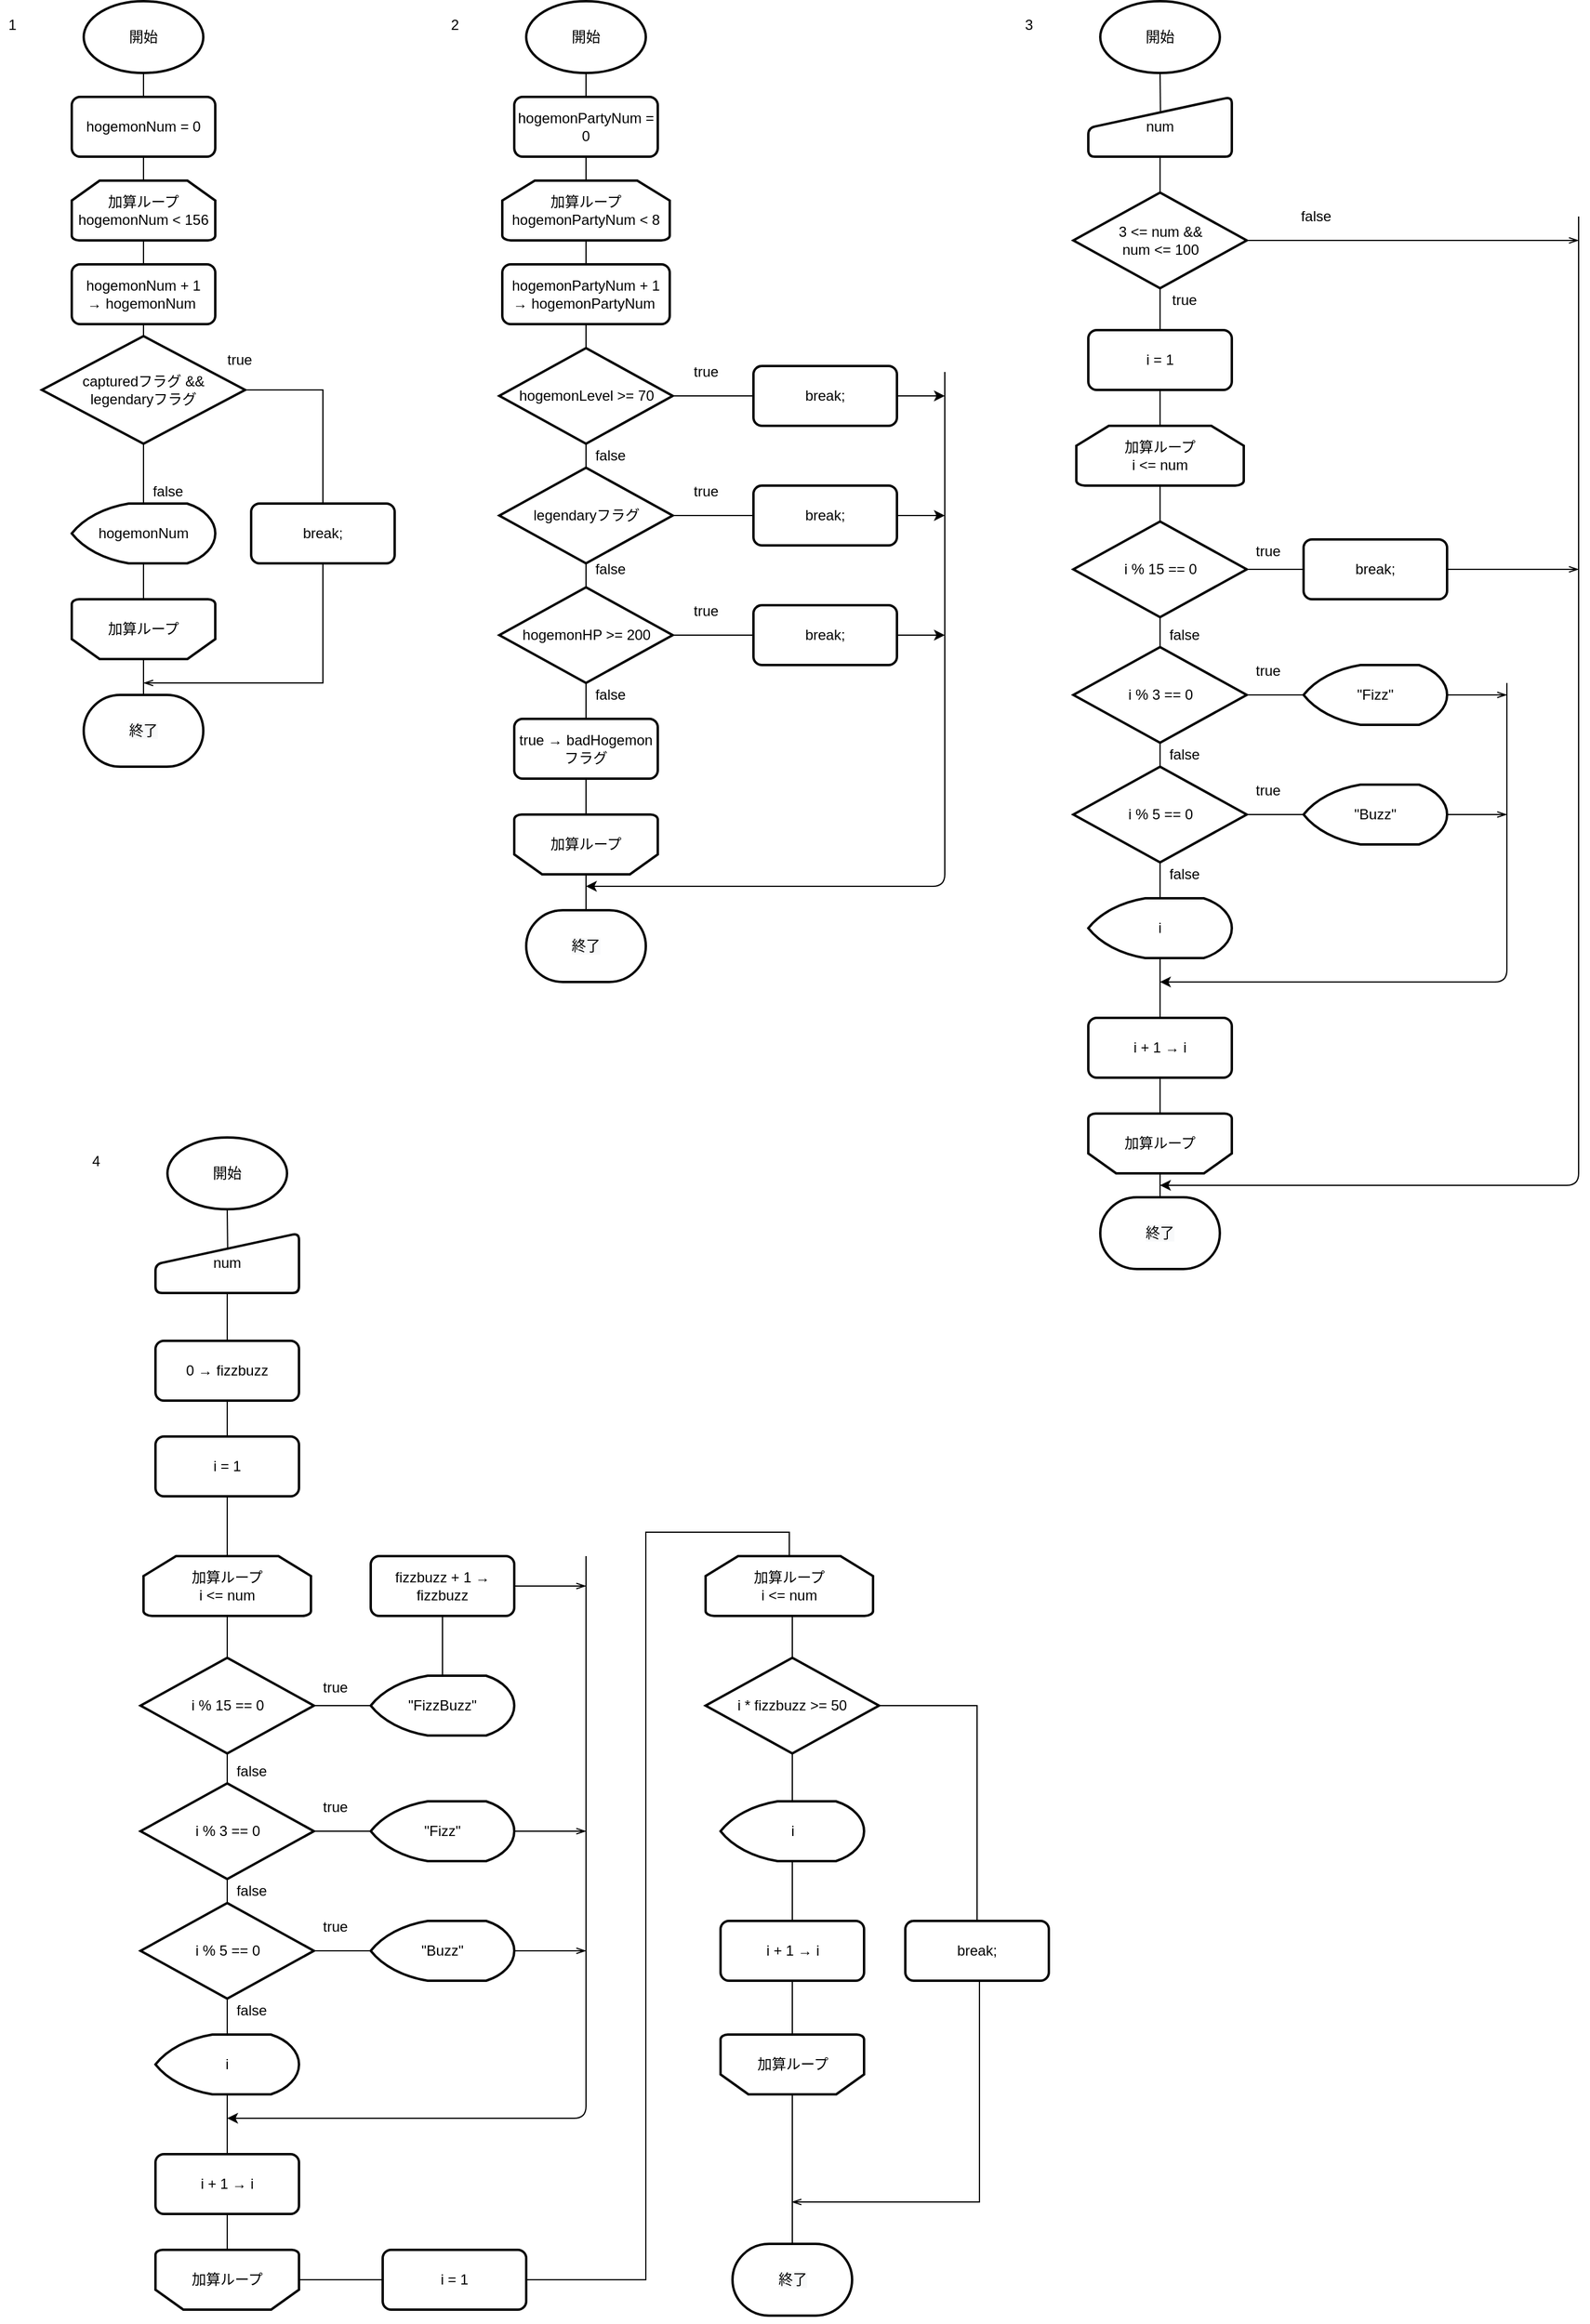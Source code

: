 <mxfile version="14.6.13" type="device"><diagram id="gIUVi2NHJ6GRMzo5mZ4n" name="第 1 页"><mxGraphModel dx="850" dy="1265" grid="1" gridSize="10" guides="1" tooltips="1" connect="1" arrows="1" fold="1" page="1" pageScale="1" pageWidth="827" pageHeight="1169" math="0" shadow="0"><root><mxCell id="0"/><mxCell id="1" parent="0"/><mxCell id="ml8a9XCdKxQrEVPVzJmB-10" style="edgeStyle=orthogonalEdgeStyle;rounded=0;orthogonalLoop=1;jettySize=auto;html=1;exitX=0.5;exitY=1;exitDx=0;exitDy=0;exitPerimeter=0;entryX=0.5;entryY=0;entryDx=0;entryDy=0;endArrow=none;endFill=0;" edge="1" parent="1" source="ml8a9XCdKxQrEVPVzJmB-1" target="ml8a9XCdKxQrEVPVzJmB-2"><mxGeometry relative="1" as="geometry"/></mxCell><mxCell id="ml8a9XCdKxQrEVPVzJmB-1" value="開始" style="strokeWidth=2;html=1;shape=mxgraph.flowchart.start_1;whiteSpace=wrap;" vertex="1" parent="1"><mxGeometry x="140" y="100" width="100" height="60" as="geometry"/></mxCell><mxCell id="ml8a9XCdKxQrEVPVzJmB-11" style="edgeStyle=orthogonalEdgeStyle;rounded=0;orthogonalLoop=1;jettySize=auto;html=1;exitX=0.5;exitY=1;exitDx=0;exitDy=0;entryX=0.5;entryY=0;entryDx=0;entryDy=0;entryPerimeter=0;endArrow=none;endFill=0;" edge="1" parent="1" source="ml8a9XCdKxQrEVPVzJmB-2" target="ml8a9XCdKxQrEVPVzJmB-3"><mxGeometry relative="1" as="geometry"/></mxCell><mxCell id="ml8a9XCdKxQrEVPVzJmB-2" value="hogemonNum = 0" style="rounded=1;whiteSpace=wrap;html=1;absoluteArcSize=1;arcSize=14;strokeWidth=2;" vertex="1" parent="1"><mxGeometry x="130" y="180" width="120" height="50" as="geometry"/></mxCell><mxCell id="ml8a9XCdKxQrEVPVzJmB-12" style="edgeStyle=orthogonalEdgeStyle;rounded=0;orthogonalLoop=1;jettySize=auto;html=1;exitX=0.5;exitY=1;exitDx=0;exitDy=0;exitPerimeter=0;entryX=0.5;entryY=0;entryDx=0;entryDy=0;endArrow=none;endFill=0;" edge="1" parent="1" source="ml8a9XCdKxQrEVPVzJmB-3" target="ml8a9XCdKxQrEVPVzJmB-7"><mxGeometry relative="1" as="geometry"/></mxCell><mxCell id="ml8a9XCdKxQrEVPVzJmB-3" value="加算ループ&lt;br&gt;hogemonNum &amp;lt; 156" style="strokeWidth=2;html=1;shape=mxgraph.flowchart.loop_limit;whiteSpace=wrap;" vertex="1" parent="1"><mxGeometry x="130" y="250" width="120" height="50" as="geometry"/></mxCell><mxCell id="ml8a9XCdKxQrEVPVzJmB-14" style="edgeStyle=orthogonalEdgeStyle;rounded=0;orthogonalLoop=1;jettySize=auto;html=1;exitX=0.5;exitY=1;exitDx=0;exitDy=0;exitPerimeter=0;entryX=0.5;entryY=0;entryDx=0;entryDy=0;entryPerimeter=0;endArrow=none;endFill=0;" edge="1" parent="1" target="ml8a9XCdKxQrEVPVzJmB-6"><mxGeometry relative="1" as="geometry"><mxPoint x="190" y="520" as="sourcePoint"/></mxGeometry></mxCell><mxCell id="ml8a9XCdKxQrEVPVzJmB-17" style="edgeStyle=orthogonalEdgeStyle;rounded=0;orthogonalLoop=1;jettySize=auto;html=1;exitX=1;exitY=0.5;exitDx=0;exitDy=0;exitPerimeter=0;entryX=0.5;entryY=0;entryDx=0;entryDy=0;endArrow=none;endFill=0;" edge="1" parent="1" source="ml8a9XCdKxQrEVPVzJmB-4" target="ml8a9XCdKxQrEVPVzJmB-8"><mxGeometry relative="1" as="geometry"/></mxCell><mxCell id="ml8a9XCdKxQrEVPVzJmB-21" style="edgeStyle=orthogonalEdgeStyle;rounded=0;orthogonalLoop=1;jettySize=auto;html=1;exitX=0.5;exitY=1;exitDx=0;exitDy=0;exitPerimeter=0;endArrow=none;endFill=0;" edge="1" parent="1" source="ml8a9XCdKxQrEVPVzJmB-4" target="ml8a9XCdKxQrEVPVzJmB-6"><mxGeometry relative="1" as="geometry"/></mxCell><mxCell id="ml8a9XCdKxQrEVPVzJmB-4" value="capturedフラグ &amp;amp;&amp;amp;&lt;br&gt;legendaryフラグ" style="strokeWidth=2;html=1;shape=mxgraph.flowchart.decision;whiteSpace=wrap;" vertex="1" parent="1"><mxGeometry x="105" y="380" width="170" height="90" as="geometry"/></mxCell><mxCell id="ml8a9XCdKxQrEVPVzJmB-16" style="edgeStyle=orthogonalEdgeStyle;rounded=0;orthogonalLoop=1;jettySize=auto;html=1;exitX=0.5;exitY=0;exitDx=0;exitDy=0;exitPerimeter=0;entryX=0.5;entryY=0;entryDx=0;entryDy=0;entryPerimeter=0;endArrow=none;endFill=0;" edge="1" parent="1" source="ml8a9XCdKxQrEVPVzJmB-5"><mxGeometry relative="1" as="geometry"><mxPoint x="190" y="680" as="targetPoint"/></mxGeometry></mxCell><mxCell id="ml8a9XCdKxQrEVPVzJmB-5" value="加算ループ" style="strokeWidth=2;html=1;shape=mxgraph.flowchart.loop_limit;whiteSpace=wrap;flipV=1;" vertex="1" parent="1"><mxGeometry x="130" y="600" width="120" height="50" as="geometry"/></mxCell><mxCell id="ml8a9XCdKxQrEVPVzJmB-15" style="edgeStyle=orthogonalEdgeStyle;rounded=0;orthogonalLoop=1;jettySize=auto;html=1;exitX=0.5;exitY=1;exitDx=0;exitDy=0;exitPerimeter=0;entryX=0.5;entryY=1;entryDx=0;entryDy=0;entryPerimeter=0;endArrow=none;endFill=0;" edge="1" parent="1" source="ml8a9XCdKxQrEVPVzJmB-6" target="ml8a9XCdKxQrEVPVzJmB-5"><mxGeometry relative="1" as="geometry"/></mxCell><mxCell id="ml8a9XCdKxQrEVPVzJmB-6" value="hogemonNum" style="strokeWidth=2;html=1;shape=mxgraph.flowchart.display;whiteSpace=wrap;" vertex="1" parent="1"><mxGeometry x="130" y="520" width="120" height="50" as="geometry"/></mxCell><mxCell id="ml8a9XCdKxQrEVPVzJmB-13" style="edgeStyle=orthogonalEdgeStyle;rounded=0;orthogonalLoop=1;jettySize=auto;html=1;exitX=0.5;exitY=1;exitDx=0;exitDy=0;entryX=0.5;entryY=0;entryDx=0;entryDy=0;entryPerimeter=0;endArrow=none;endFill=0;" edge="1" parent="1" source="ml8a9XCdKxQrEVPVzJmB-7" target="ml8a9XCdKxQrEVPVzJmB-4"><mxGeometry relative="1" as="geometry"/></mxCell><mxCell id="ml8a9XCdKxQrEVPVzJmB-7" value="&lt;span&gt;hogemonNum + 1 →&amp;nbsp;&lt;/span&gt;hogemonNum&amp;nbsp;" style="rounded=1;whiteSpace=wrap;html=1;absoluteArcSize=1;arcSize=14;strokeWidth=2;" vertex="1" parent="1"><mxGeometry x="130" y="320" width="120" height="50" as="geometry"/></mxCell><mxCell id="ml8a9XCdKxQrEVPVzJmB-18" style="edgeStyle=orthogonalEdgeStyle;rounded=0;orthogonalLoop=1;jettySize=auto;html=1;exitX=0.5;exitY=1;exitDx=0;exitDy=0;endArrow=openThin;endFill=0;" edge="1" parent="1" source="ml8a9XCdKxQrEVPVzJmB-8"><mxGeometry relative="1" as="geometry"><mxPoint x="190" y="670" as="targetPoint"/><Array as="points"><mxPoint x="340" y="670"/></Array></mxGeometry></mxCell><mxCell id="ml8a9XCdKxQrEVPVzJmB-8" value="break;" style="rounded=1;whiteSpace=wrap;html=1;absoluteArcSize=1;arcSize=14;strokeWidth=2;" vertex="1" parent="1"><mxGeometry x="280" y="520" width="120" height="50" as="geometry"/></mxCell><mxCell id="ml8a9XCdKxQrEVPVzJmB-19" value="true" style="text;html=1;align=center;verticalAlign=middle;resizable=0;points=[];autosize=1;strokeColor=none;" vertex="1" parent="1"><mxGeometry x="250" y="390" width="40" height="20" as="geometry"/></mxCell><mxCell id="ml8a9XCdKxQrEVPVzJmB-20" value="false" style="text;html=1;align=center;verticalAlign=middle;resizable=0;points=[];autosize=1;strokeColor=none;" vertex="1" parent="1"><mxGeometry x="190" y="500" width="40" height="20" as="geometry"/></mxCell><mxCell id="ml8a9XCdKxQrEVPVzJmB-22" value="1" style="text;html=1;align=center;verticalAlign=middle;resizable=0;points=[];autosize=1;strokeColor=none;" vertex="1" parent="1"><mxGeometry x="70" y="110" width="20" height="20" as="geometry"/></mxCell><mxCell id="ml8a9XCdKxQrEVPVzJmB-23" style="edgeStyle=orthogonalEdgeStyle;rounded=0;orthogonalLoop=1;jettySize=auto;html=1;exitX=0.5;exitY=1;exitDx=0;exitDy=0;exitPerimeter=0;entryX=0.5;entryY=0;entryDx=0;entryDy=0;endArrow=none;endFill=0;" edge="1" parent="1" source="ml8a9XCdKxQrEVPVzJmB-24" target="ml8a9XCdKxQrEVPVzJmB-26"><mxGeometry relative="1" as="geometry"/></mxCell><mxCell id="ml8a9XCdKxQrEVPVzJmB-24" value="開始" style="strokeWidth=2;html=1;shape=mxgraph.flowchart.start_1;whiteSpace=wrap;" vertex="1" parent="1"><mxGeometry x="510" y="100" width="100" height="60" as="geometry"/></mxCell><mxCell id="ml8a9XCdKxQrEVPVzJmB-25" style="edgeStyle=orthogonalEdgeStyle;rounded=0;orthogonalLoop=1;jettySize=auto;html=1;exitX=0.5;exitY=1;exitDx=0;exitDy=0;entryX=0.5;entryY=0;entryDx=0;entryDy=0;entryPerimeter=0;endArrow=none;endFill=0;" edge="1" parent="1" source="ml8a9XCdKxQrEVPVzJmB-26" target="ml8a9XCdKxQrEVPVzJmB-28"><mxGeometry relative="1" as="geometry"/></mxCell><mxCell id="ml8a9XCdKxQrEVPVzJmB-26" value="hogemonPartyNum = 0" style="rounded=1;whiteSpace=wrap;html=1;absoluteArcSize=1;arcSize=14;strokeWidth=2;" vertex="1" parent="1"><mxGeometry x="500" y="180" width="120" height="50" as="geometry"/></mxCell><mxCell id="ml8a9XCdKxQrEVPVzJmB-27" style="edgeStyle=orthogonalEdgeStyle;rounded=0;orthogonalLoop=1;jettySize=auto;html=1;exitX=0.5;exitY=1;exitDx=0;exitDy=0;exitPerimeter=0;entryX=0.5;entryY=0;entryDx=0;entryDy=0;endArrow=none;endFill=0;" edge="1" parent="1" source="ml8a9XCdKxQrEVPVzJmB-28" target="ml8a9XCdKxQrEVPVzJmB-38"><mxGeometry relative="1" as="geometry"/></mxCell><mxCell id="ml8a9XCdKxQrEVPVzJmB-28" value="加算ループ&lt;br&gt;hogemonPartyNum &amp;lt; 8" style="strokeWidth=2;html=1;shape=mxgraph.flowchart.loop_limit;whiteSpace=wrap;" vertex="1" parent="1"><mxGeometry x="490" y="250" width="140" height="50" as="geometry"/></mxCell><mxCell id="ml8a9XCdKxQrEVPVzJmB-29" style="edgeStyle=orthogonalEdgeStyle;rounded=0;orthogonalLoop=1;jettySize=auto;html=1;exitX=0.5;exitY=1;exitDx=0;exitDy=0;exitPerimeter=0;entryX=0.5;entryY=0;entryDx=0;entryDy=0;entryPerimeter=0;endArrow=none;endFill=0;" edge="1" parent="1"><mxGeometry relative="1" as="geometry"><mxPoint x="560" y="700" as="sourcePoint"/><mxPoint x="560" y="700" as="targetPoint"/></mxGeometry></mxCell><mxCell id="ml8a9XCdKxQrEVPVzJmB-30" style="edgeStyle=orthogonalEdgeStyle;rounded=0;orthogonalLoop=1;jettySize=auto;html=1;exitX=1;exitY=0.5;exitDx=0;exitDy=0;exitPerimeter=0;entryX=0;entryY=0.5;entryDx=0;entryDy=0;endArrow=none;endFill=0;" edge="1" parent="1" source="ml8a9XCdKxQrEVPVzJmB-32" target="ml8a9XCdKxQrEVPVzJmB-40"><mxGeometry relative="1" as="geometry"/></mxCell><mxCell id="ml8a9XCdKxQrEVPVzJmB-58" style="edgeStyle=orthogonalEdgeStyle;rounded=0;orthogonalLoop=1;jettySize=auto;html=1;exitX=0.5;exitY=1;exitDx=0;exitDy=0;exitPerimeter=0;entryX=0.5;entryY=0;entryDx=0;entryDy=0;entryPerimeter=0;endArrow=none;endFill=0;" edge="1" parent="1" source="ml8a9XCdKxQrEVPVzJmB-32" target="ml8a9XCdKxQrEVPVzJmB-48"><mxGeometry relative="1" as="geometry"/></mxCell><mxCell id="ml8a9XCdKxQrEVPVzJmB-32" value="hogemonLevel &amp;gt;= 70" style="strokeWidth=2;html=1;shape=mxgraph.flowchart.decision;whiteSpace=wrap;" vertex="1" parent="1"><mxGeometry x="487.5" y="390" width="145" height="80" as="geometry"/></mxCell><mxCell id="ml8a9XCdKxQrEVPVzJmB-33" style="edgeStyle=orthogonalEdgeStyle;rounded=0;orthogonalLoop=1;jettySize=auto;html=1;exitX=0.5;exitY=0;exitDx=0;exitDy=0;exitPerimeter=0;entryX=0.5;entryY=0;entryDx=0;entryDy=0;entryPerimeter=0;endArrow=none;endFill=0;" edge="1" parent="1" source="ml8a9XCdKxQrEVPVzJmB-34"><mxGeometry relative="1" as="geometry"><mxPoint x="560" y="860" as="targetPoint"/></mxGeometry></mxCell><mxCell id="ml8a9XCdKxQrEVPVzJmB-34" value="加算ループ" style="strokeWidth=2;html=1;shape=mxgraph.flowchart.loop_limit;whiteSpace=wrap;flipV=1;" vertex="1" parent="1"><mxGeometry x="500" y="780" width="120" height="50" as="geometry"/></mxCell><mxCell id="ml8a9XCdKxQrEVPVzJmB-35" style="edgeStyle=orthogonalEdgeStyle;rounded=0;orthogonalLoop=1;jettySize=auto;html=1;exitX=0.5;exitY=1;exitDx=0;exitDy=0;entryX=0.5;entryY=1;entryDx=0;entryDy=0;entryPerimeter=0;endArrow=none;endFill=0;" edge="1" parent="1" source="ml8a9XCdKxQrEVPVzJmB-45" target="ml8a9XCdKxQrEVPVzJmB-34"><mxGeometry relative="1" as="geometry"><mxPoint x="560" y="750" as="sourcePoint"/></mxGeometry></mxCell><mxCell id="ml8a9XCdKxQrEVPVzJmB-37" style="edgeStyle=orthogonalEdgeStyle;rounded=0;orthogonalLoop=1;jettySize=auto;html=1;exitX=0.5;exitY=1;exitDx=0;exitDy=0;entryX=0.5;entryY=0;entryDx=0;entryDy=0;entryPerimeter=0;endArrow=none;endFill=0;" edge="1" parent="1" source="ml8a9XCdKxQrEVPVzJmB-38" target="ml8a9XCdKxQrEVPVzJmB-32"><mxGeometry relative="1" as="geometry"/></mxCell><mxCell id="ml8a9XCdKxQrEVPVzJmB-38" value="hogemonPartyNum&amp;nbsp;&lt;span&gt;+ 1 →&amp;nbsp;&lt;/span&gt;hogemonPartyNum&amp;nbsp;" style="rounded=1;whiteSpace=wrap;html=1;absoluteArcSize=1;arcSize=14;strokeWidth=2;" vertex="1" parent="1"><mxGeometry x="490" y="320" width="140" height="50" as="geometry"/></mxCell><mxCell id="ml8a9XCdKxQrEVPVzJmB-46" style="edgeStyle=orthogonalEdgeStyle;rounded=0;orthogonalLoop=1;jettySize=auto;html=1;exitX=1;exitY=0.5;exitDx=0;exitDy=0;endArrow=classic;endFill=1;" edge="1" parent="1" source="ml8a9XCdKxQrEVPVzJmB-40"><mxGeometry relative="1" as="geometry"><mxPoint x="860" y="430" as="targetPoint"/></mxGeometry></mxCell><mxCell id="ml8a9XCdKxQrEVPVzJmB-40" value="break;" style="rounded=1;whiteSpace=wrap;html=1;absoluteArcSize=1;arcSize=14;strokeWidth=2;" vertex="1" parent="1"><mxGeometry x="700" y="405" width="120" height="50" as="geometry"/></mxCell><mxCell id="ml8a9XCdKxQrEVPVzJmB-42" value="true" style="text;html=1;align=center;verticalAlign=middle;resizable=0;points=[];autosize=1;strokeColor=none;" vertex="1" parent="1"><mxGeometry x="640" y="400" width="40" height="20" as="geometry"/></mxCell><mxCell id="ml8a9XCdKxQrEVPVzJmB-43" value="false" style="text;html=1;align=center;verticalAlign=middle;resizable=0;points=[];autosize=1;strokeColor=none;" vertex="1" parent="1"><mxGeometry x="560" y="670" width="40" height="20" as="geometry"/></mxCell><mxCell id="ml8a9XCdKxQrEVPVzJmB-44" value="2" style="text;html=1;align=center;verticalAlign=middle;resizable=0;points=[];autosize=1;strokeColor=none;" vertex="1" parent="1"><mxGeometry x="440" y="110" width="20" height="20" as="geometry"/></mxCell><mxCell id="ml8a9XCdKxQrEVPVzJmB-45" value="true → badHogemonフラグ" style="rounded=1;whiteSpace=wrap;html=1;absoluteArcSize=1;arcSize=14;strokeWidth=2;" vertex="1" parent="1"><mxGeometry x="500" y="700" width="120" height="50" as="geometry"/></mxCell><mxCell id="ml8a9XCdKxQrEVPVzJmB-47" style="edgeStyle=orthogonalEdgeStyle;rounded=0;orthogonalLoop=1;jettySize=auto;html=1;exitX=1;exitY=0.5;exitDx=0;exitDy=0;exitPerimeter=0;entryX=0;entryY=0.5;entryDx=0;entryDy=0;endArrow=none;endFill=0;" edge="1" parent="1" source="ml8a9XCdKxQrEVPVzJmB-48" target="ml8a9XCdKxQrEVPVzJmB-50"><mxGeometry relative="1" as="geometry"/></mxCell><mxCell id="ml8a9XCdKxQrEVPVzJmB-59" style="edgeStyle=orthogonalEdgeStyle;rounded=0;orthogonalLoop=1;jettySize=auto;html=1;exitX=0.5;exitY=1;exitDx=0;exitDy=0;exitPerimeter=0;entryX=0.5;entryY=0;entryDx=0;entryDy=0;entryPerimeter=0;endArrow=none;endFill=0;" edge="1" parent="1" source="ml8a9XCdKxQrEVPVzJmB-48" target="ml8a9XCdKxQrEVPVzJmB-53"><mxGeometry relative="1" as="geometry"/></mxCell><mxCell id="ml8a9XCdKxQrEVPVzJmB-48" value="legendaryフラグ" style="strokeWidth=2;html=1;shape=mxgraph.flowchart.decision;whiteSpace=wrap;" vertex="1" parent="1"><mxGeometry x="487.5" y="490" width="145" height="80" as="geometry"/></mxCell><mxCell id="ml8a9XCdKxQrEVPVzJmB-49" style="edgeStyle=orthogonalEdgeStyle;rounded=0;orthogonalLoop=1;jettySize=auto;html=1;exitX=1;exitY=0.5;exitDx=0;exitDy=0;endArrow=classic;endFill=1;" edge="1" parent="1" source="ml8a9XCdKxQrEVPVzJmB-50"><mxGeometry relative="1" as="geometry"><mxPoint x="860" y="530" as="targetPoint"/></mxGeometry></mxCell><mxCell id="ml8a9XCdKxQrEVPVzJmB-50" value="break;" style="rounded=1;whiteSpace=wrap;html=1;absoluteArcSize=1;arcSize=14;strokeWidth=2;" vertex="1" parent="1"><mxGeometry x="700" y="505" width="120" height="50" as="geometry"/></mxCell><mxCell id="ml8a9XCdKxQrEVPVzJmB-51" value="true" style="text;html=1;align=center;verticalAlign=middle;resizable=0;points=[];autosize=1;strokeColor=none;" vertex="1" parent="1"><mxGeometry x="640" y="500" width="40" height="20" as="geometry"/></mxCell><mxCell id="ml8a9XCdKxQrEVPVzJmB-52" style="edgeStyle=orthogonalEdgeStyle;rounded=0;orthogonalLoop=1;jettySize=auto;html=1;exitX=1;exitY=0.5;exitDx=0;exitDy=0;exitPerimeter=0;entryX=0;entryY=0.5;entryDx=0;entryDy=0;endArrow=none;endFill=0;" edge="1" parent="1" source="ml8a9XCdKxQrEVPVzJmB-53" target="ml8a9XCdKxQrEVPVzJmB-55"><mxGeometry relative="1" as="geometry"/></mxCell><mxCell id="ml8a9XCdKxQrEVPVzJmB-60" style="edgeStyle=orthogonalEdgeStyle;rounded=0;orthogonalLoop=1;jettySize=auto;html=1;exitX=0.5;exitY=1;exitDx=0;exitDy=0;exitPerimeter=0;endArrow=none;endFill=0;" edge="1" parent="1" source="ml8a9XCdKxQrEVPVzJmB-53" target="ml8a9XCdKxQrEVPVzJmB-45"><mxGeometry relative="1" as="geometry"/></mxCell><mxCell id="ml8a9XCdKxQrEVPVzJmB-53" value="hogemonHP &amp;gt;= 200" style="strokeWidth=2;html=1;shape=mxgraph.flowchart.decision;whiteSpace=wrap;" vertex="1" parent="1"><mxGeometry x="487.5" y="590" width="145" height="80" as="geometry"/></mxCell><mxCell id="ml8a9XCdKxQrEVPVzJmB-54" style="edgeStyle=orthogonalEdgeStyle;rounded=0;orthogonalLoop=1;jettySize=auto;html=1;exitX=1;exitY=0.5;exitDx=0;exitDy=0;endArrow=classic;endFill=1;" edge="1" parent="1" source="ml8a9XCdKxQrEVPVzJmB-55"><mxGeometry relative="1" as="geometry"><mxPoint x="860" y="630" as="targetPoint"/></mxGeometry></mxCell><mxCell id="ml8a9XCdKxQrEVPVzJmB-55" value="break;" style="rounded=1;whiteSpace=wrap;html=1;absoluteArcSize=1;arcSize=14;strokeWidth=2;" vertex="1" parent="1"><mxGeometry x="700" y="605" width="120" height="50" as="geometry"/></mxCell><mxCell id="ml8a9XCdKxQrEVPVzJmB-56" value="true" style="text;html=1;align=center;verticalAlign=middle;resizable=0;points=[];autosize=1;strokeColor=none;" vertex="1" parent="1"><mxGeometry x="640" y="600" width="40" height="20" as="geometry"/></mxCell><mxCell id="ml8a9XCdKxQrEVPVzJmB-61" value="false" style="text;html=1;align=center;verticalAlign=middle;resizable=0;points=[];autosize=1;strokeColor=none;" vertex="1" parent="1"><mxGeometry x="560" y="565" width="40" height="20" as="geometry"/></mxCell><mxCell id="ml8a9XCdKxQrEVPVzJmB-62" value="false" style="text;html=1;align=center;verticalAlign=middle;resizable=0;points=[];autosize=1;strokeColor=none;" vertex="1" parent="1"><mxGeometry x="560" y="470" width="40" height="20" as="geometry"/></mxCell><mxCell id="ml8a9XCdKxQrEVPVzJmB-63" value="" style="endArrow=none;html=1;endFill=0;startArrow=classic;startFill=1;" edge="1" parent="1"><mxGeometry width="50" height="50" relative="1" as="geometry"><mxPoint x="560" y="840" as="sourcePoint"/><mxPoint x="860" y="410" as="targetPoint"/><Array as="points"><mxPoint x="860" y="840"/></Array></mxGeometry></mxCell><mxCell id="ml8a9XCdKxQrEVPVzJmB-64" style="edgeStyle=orthogonalEdgeStyle;rounded=0;orthogonalLoop=1;jettySize=auto;html=1;exitX=0.5;exitY=1;exitDx=0;exitDy=0;exitPerimeter=0;entryX=0.503;entryY=0.291;entryDx=0;entryDy=0;endArrow=none;endFill=0;entryPerimeter=0;" edge="1" parent="1" source="ml8a9XCdKxQrEVPVzJmB-65" target="ml8a9XCdKxQrEVPVzJmB-101"><mxGeometry relative="1" as="geometry"><mxPoint x="1040" y="180" as="targetPoint"/></mxGeometry></mxCell><mxCell id="ml8a9XCdKxQrEVPVzJmB-65" value="開始" style="strokeWidth=2;html=1;shape=mxgraph.flowchart.start_1;whiteSpace=wrap;" vertex="1" parent="1"><mxGeometry x="990" y="100" width="100" height="60" as="geometry"/></mxCell><mxCell id="ml8a9XCdKxQrEVPVzJmB-66" style="edgeStyle=orthogonalEdgeStyle;rounded=0;orthogonalLoop=1;jettySize=auto;html=1;exitX=0.5;exitY=1;exitDx=0;exitDy=0;entryX=0.5;entryY=0;entryDx=0;entryDy=0;entryPerimeter=0;endArrow=none;endFill=0;" edge="1" parent="1" source="ml8a9XCdKxQrEVPVzJmB-101" target="ml8a9XCdKxQrEVPVzJmB-104"><mxGeometry relative="1" as="geometry"><mxPoint x="1040" y="230" as="sourcePoint"/><mxPoint x="1040" y="250" as="targetPoint"/></mxGeometry></mxCell><mxCell id="ml8a9XCdKxQrEVPVzJmB-84" value="3" style="text;html=1;align=center;verticalAlign=middle;resizable=0;points=[];autosize=1;strokeColor=none;" vertex="1" parent="1"><mxGeometry x="920" y="110" width="20" height="20" as="geometry"/></mxCell><mxCell id="ml8a9XCdKxQrEVPVzJmB-101" value="num" style="html=1;strokeWidth=2;shape=manualInput;whiteSpace=wrap;rounded=1;size=26;arcSize=11;" vertex="1" parent="1"><mxGeometry x="980" y="180" width="120" height="50" as="geometry"/></mxCell><mxCell id="ml8a9XCdKxQrEVPVzJmB-127" style="edgeStyle=orthogonalEdgeStyle;rounded=0;orthogonalLoop=1;jettySize=auto;html=1;exitX=0.5;exitY=1;exitDx=0;exitDy=0;exitPerimeter=0;entryX=0.5;entryY=0;entryDx=0;entryDy=0;startArrow=none;startFill=0;endArrow=none;endFill=0;" edge="1" parent="1" source="ml8a9XCdKxQrEVPVzJmB-104" target="ml8a9XCdKxQrEVPVzJmB-105"><mxGeometry relative="1" as="geometry"/></mxCell><mxCell id="ml8a9XCdKxQrEVPVzJmB-137" style="edgeStyle=orthogonalEdgeStyle;rounded=0;orthogonalLoop=1;jettySize=auto;html=1;exitX=1;exitY=0.5;exitDx=0;exitDy=0;exitPerimeter=0;startArrow=none;startFill=0;endArrow=openThin;endFill=0;" edge="1" parent="1" source="ml8a9XCdKxQrEVPVzJmB-104"><mxGeometry relative="1" as="geometry"><mxPoint x="1390" y="300" as="targetPoint"/></mxGeometry></mxCell><mxCell id="ml8a9XCdKxQrEVPVzJmB-104" value="3 &amp;lt;= num &amp;amp;&amp;amp; &lt;br&gt;num &amp;lt;= 100" style="strokeWidth=2;html=1;shape=mxgraph.flowchart.decision;whiteSpace=wrap;" vertex="1" parent="1"><mxGeometry x="967.5" y="260" width="145" height="80" as="geometry"/></mxCell><mxCell id="ml8a9XCdKxQrEVPVzJmB-128" style="edgeStyle=orthogonalEdgeStyle;rounded=0;orthogonalLoop=1;jettySize=auto;html=1;exitX=0.5;exitY=1;exitDx=0;exitDy=0;entryX=0.5;entryY=0;entryDx=0;entryDy=0;entryPerimeter=0;startArrow=none;startFill=0;endArrow=none;endFill=0;" edge="1" parent="1" source="ml8a9XCdKxQrEVPVzJmB-105" target="ml8a9XCdKxQrEVPVzJmB-106"><mxGeometry relative="1" as="geometry"/></mxCell><mxCell id="ml8a9XCdKxQrEVPVzJmB-105" value="i = 1" style="rounded=1;whiteSpace=wrap;html=1;absoluteArcSize=1;arcSize=14;strokeWidth=2;" vertex="1" parent="1"><mxGeometry x="980" y="375" width="120" height="50" as="geometry"/></mxCell><mxCell id="ml8a9XCdKxQrEVPVzJmB-129" style="edgeStyle=orthogonalEdgeStyle;rounded=0;orthogonalLoop=1;jettySize=auto;html=1;exitX=0.5;exitY=1;exitDx=0;exitDy=0;exitPerimeter=0;entryX=0.5;entryY=0;entryDx=0;entryDy=0;entryPerimeter=0;startArrow=none;startFill=0;endArrow=none;endFill=0;" edge="1" parent="1" source="ml8a9XCdKxQrEVPVzJmB-106" target="ml8a9XCdKxQrEVPVzJmB-107"><mxGeometry relative="1" as="geometry"/></mxCell><mxCell id="ml8a9XCdKxQrEVPVzJmB-106" value="加算ループ&lt;br&gt;i &amp;lt;= num" style="strokeWidth=2;html=1;shape=mxgraph.flowchart.loop_limit;whiteSpace=wrap;" vertex="1" parent="1"><mxGeometry x="970" y="455" width="140" height="50" as="geometry"/></mxCell><mxCell id="ml8a9XCdKxQrEVPVzJmB-121" style="edgeStyle=orthogonalEdgeStyle;rounded=0;orthogonalLoop=1;jettySize=auto;html=1;exitX=1;exitY=0.5;exitDx=0;exitDy=0;exitPerimeter=0;entryX=0;entryY=0.5;entryDx=0;entryDy=0;startArrow=none;startFill=0;endArrow=none;endFill=0;" edge="1" parent="1" source="ml8a9XCdKxQrEVPVzJmB-107" target="ml8a9XCdKxQrEVPVzJmB-108"><mxGeometry relative="1" as="geometry"/></mxCell><mxCell id="ml8a9XCdKxQrEVPVzJmB-130" style="edgeStyle=orthogonalEdgeStyle;rounded=0;orthogonalLoop=1;jettySize=auto;html=1;exitX=0.5;exitY=1;exitDx=0;exitDy=0;exitPerimeter=0;entryX=0.5;entryY=0;entryDx=0;entryDy=0;entryPerimeter=0;startArrow=none;startFill=0;endArrow=none;endFill=0;" edge="1" parent="1" source="ml8a9XCdKxQrEVPVzJmB-107" target="ml8a9XCdKxQrEVPVzJmB-109"><mxGeometry relative="1" as="geometry"/></mxCell><mxCell id="ml8a9XCdKxQrEVPVzJmB-107" value="i % 15 == 0" style="strokeWidth=2;html=1;shape=mxgraph.flowchart.decision;whiteSpace=wrap;" vertex="1" parent="1"><mxGeometry x="967.5" y="535" width="145" height="80" as="geometry"/></mxCell><mxCell id="ml8a9XCdKxQrEVPVzJmB-136" style="edgeStyle=orthogonalEdgeStyle;rounded=0;orthogonalLoop=1;jettySize=auto;html=1;exitX=1;exitY=0.5;exitDx=0;exitDy=0;startArrow=none;startFill=0;endArrow=openThin;endFill=0;" edge="1" parent="1" source="ml8a9XCdKxQrEVPVzJmB-108"><mxGeometry relative="1" as="geometry"><mxPoint x="1390" y="575" as="targetPoint"/></mxGeometry></mxCell><mxCell id="ml8a9XCdKxQrEVPVzJmB-108" value="break;" style="rounded=1;whiteSpace=wrap;html=1;absoluteArcSize=1;arcSize=14;strokeWidth=2;" vertex="1" parent="1"><mxGeometry x="1160" y="550" width="120" height="50" as="geometry"/></mxCell><mxCell id="ml8a9XCdKxQrEVPVzJmB-111" style="edgeStyle=orthogonalEdgeStyle;rounded=0;orthogonalLoop=1;jettySize=auto;html=1;exitX=1;exitY=0.5;exitDx=0;exitDy=0;exitPerimeter=0;entryX=0;entryY=0.5;entryDx=0;entryDy=0;entryPerimeter=0;startArrow=none;startFill=0;endArrow=none;endFill=0;" edge="1" parent="1" source="ml8a9XCdKxQrEVPVzJmB-109" target="ml8a9XCdKxQrEVPVzJmB-110"><mxGeometry relative="1" as="geometry"/></mxCell><mxCell id="ml8a9XCdKxQrEVPVzJmB-131" style="edgeStyle=orthogonalEdgeStyle;rounded=0;orthogonalLoop=1;jettySize=auto;html=1;exitX=0.5;exitY=1;exitDx=0;exitDy=0;exitPerimeter=0;entryX=0.5;entryY=0;entryDx=0;entryDy=0;entryPerimeter=0;startArrow=none;startFill=0;endArrow=none;endFill=0;" edge="1" parent="1" source="ml8a9XCdKxQrEVPVzJmB-109" target="ml8a9XCdKxQrEVPVzJmB-117"><mxGeometry relative="1" as="geometry"/></mxCell><mxCell id="ml8a9XCdKxQrEVPVzJmB-109" value="i % 3 == 0" style="strokeWidth=2;html=1;shape=mxgraph.flowchart.decision;whiteSpace=wrap;" vertex="1" parent="1"><mxGeometry x="967.5" y="640" width="145" height="80" as="geometry"/></mxCell><mxCell id="ml8a9XCdKxQrEVPVzJmB-112" style="edgeStyle=orthogonalEdgeStyle;rounded=0;orthogonalLoop=1;jettySize=auto;html=1;exitX=1;exitY=0.5;exitDx=0;exitDy=0;exitPerimeter=0;startArrow=none;startFill=0;endArrow=openThin;endFill=0;" edge="1" parent="1" source="ml8a9XCdKxQrEVPVzJmB-110"><mxGeometry relative="1" as="geometry"><mxPoint x="1330" y="680" as="targetPoint"/></mxGeometry></mxCell><mxCell id="ml8a9XCdKxQrEVPVzJmB-110" value="&quot;Fizz&quot;" style="strokeWidth=2;html=1;shape=mxgraph.flowchart.display;whiteSpace=wrap;" vertex="1" parent="1"><mxGeometry x="1160" y="655" width="120" height="50" as="geometry"/></mxCell><mxCell id="ml8a9XCdKxQrEVPVzJmB-113" value="true" style="text;html=1;align=center;verticalAlign=middle;resizable=0;points=[];autosize=1;strokeColor=none;" vertex="1" parent="1"><mxGeometry x="1110" y="650" width="40" height="20" as="geometry"/></mxCell><mxCell id="ml8a9XCdKxQrEVPVzJmB-115" value="" style="endArrow=classic;html=1;" edge="1" parent="1"><mxGeometry width="50" height="50" relative="1" as="geometry"><mxPoint x="1330" y="670" as="sourcePoint"/><mxPoint x="1040" y="920" as="targetPoint"/><Array as="points"><mxPoint x="1330" y="920"/></Array></mxGeometry></mxCell><mxCell id="ml8a9XCdKxQrEVPVzJmB-116" style="edgeStyle=orthogonalEdgeStyle;rounded=0;orthogonalLoop=1;jettySize=auto;html=1;exitX=1;exitY=0.5;exitDx=0;exitDy=0;exitPerimeter=0;entryX=0;entryY=0.5;entryDx=0;entryDy=0;entryPerimeter=0;startArrow=none;startFill=0;endArrow=none;endFill=0;" edge="1" parent="1" source="ml8a9XCdKxQrEVPVzJmB-117" target="ml8a9XCdKxQrEVPVzJmB-119"><mxGeometry relative="1" as="geometry"/></mxCell><mxCell id="ml8a9XCdKxQrEVPVzJmB-132" style="edgeStyle=orthogonalEdgeStyle;rounded=0;orthogonalLoop=1;jettySize=auto;html=1;exitX=0.5;exitY=1;exitDx=0;exitDy=0;exitPerimeter=0;entryX=0.5;entryY=0;entryDx=0;entryDy=0;entryPerimeter=0;startArrow=none;startFill=0;endArrow=none;endFill=0;" edge="1" parent="1" source="ml8a9XCdKxQrEVPVzJmB-117" target="ml8a9XCdKxQrEVPVzJmB-123"><mxGeometry relative="1" as="geometry"/></mxCell><mxCell id="ml8a9XCdKxQrEVPVzJmB-117" value="i % 5 == 0" style="strokeWidth=2;html=1;shape=mxgraph.flowchart.decision;whiteSpace=wrap;" vertex="1" parent="1"><mxGeometry x="967.5" y="740" width="145" height="80" as="geometry"/></mxCell><mxCell id="ml8a9XCdKxQrEVPVzJmB-118" style="edgeStyle=orthogonalEdgeStyle;rounded=0;orthogonalLoop=1;jettySize=auto;html=1;exitX=1;exitY=0.5;exitDx=0;exitDy=0;exitPerimeter=0;startArrow=none;startFill=0;endArrow=openThin;endFill=0;" edge="1" parent="1" source="ml8a9XCdKxQrEVPVzJmB-119"><mxGeometry relative="1" as="geometry"><mxPoint x="1330" y="780" as="targetPoint"/></mxGeometry></mxCell><mxCell id="ml8a9XCdKxQrEVPVzJmB-119" value="&quot;Buzz&quot;" style="strokeWidth=2;html=1;shape=mxgraph.flowchart.display;whiteSpace=wrap;" vertex="1" parent="1"><mxGeometry x="1160" y="755" width="120" height="50" as="geometry"/></mxCell><mxCell id="ml8a9XCdKxQrEVPVzJmB-120" value="true" style="text;html=1;align=center;verticalAlign=middle;resizable=0;points=[];autosize=1;strokeColor=none;" vertex="1" parent="1"><mxGeometry x="1110" y="750" width="40" height="20" as="geometry"/></mxCell><mxCell id="ml8a9XCdKxQrEVPVzJmB-122" value="true" style="text;html=1;align=center;verticalAlign=middle;resizable=0;points=[];autosize=1;strokeColor=none;" vertex="1" parent="1"><mxGeometry x="1110" y="550" width="40" height="20" as="geometry"/></mxCell><mxCell id="ml8a9XCdKxQrEVPVzJmB-133" style="edgeStyle=orthogonalEdgeStyle;rounded=0;orthogonalLoop=1;jettySize=auto;html=1;exitX=0.5;exitY=1;exitDx=0;exitDy=0;exitPerimeter=0;entryX=0.5;entryY=0;entryDx=0;entryDy=0;startArrow=none;startFill=0;endArrow=none;endFill=0;" edge="1" parent="1" source="ml8a9XCdKxQrEVPVzJmB-123" target="ml8a9XCdKxQrEVPVzJmB-124"><mxGeometry relative="1" as="geometry"/></mxCell><mxCell id="ml8a9XCdKxQrEVPVzJmB-123" value="i" style="strokeWidth=2;html=1;shape=mxgraph.flowchart.display;whiteSpace=wrap;" vertex="1" parent="1"><mxGeometry x="980" y="850" width="120" height="50" as="geometry"/></mxCell><mxCell id="ml8a9XCdKxQrEVPVzJmB-134" style="edgeStyle=orthogonalEdgeStyle;rounded=0;orthogonalLoop=1;jettySize=auto;html=1;exitX=0.5;exitY=1;exitDx=0;exitDy=0;entryX=0.5;entryY=1;entryDx=0;entryDy=0;entryPerimeter=0;startArrow=none;startFill=0;endArrow=none;endFill=0;" edge="1" parent="1" source="ml8a9XCdKxQrEVPVzJmB-124" target="ml8a9XCdKxQrEVPVzJmB-125"><mxGeometry relative="1" as="geometry"/></mxCell><mxCell id="ml8a9XCdKxQrEVPVzJmB-124" value="i + 1 → i" style="rounded=1;whiteSpace=wrap;html=1;absoluteArcSize=1;arcSize=14;strokeWidth=2;" vertex="1" parent="1"><mxGeometry x="980" y="950" width="120" height="50" as="geometry"/></mxCell><mxCell id="ml8a9XCdKxQrEVPVzJmB-135" style="edgeStyle=orthogonalEdgeStyle;rounded=0;orthogonalLoop=1;jettySize=auto;html=1;exitX=0.5;exitY=0;exitDx=0;exitDy=0;exitPerimeter=0;entryX=0.5;entryY=0;entryDx=0;entryDy=0;entryPerimeter=0;startArrow=none;startFill=0;endArrow=none;endFill=0;" edge="1" parent="1" source="ml8a9XCdKxQrEVPVzJmB-125"><mxGeometry relative="1" as="geometry"><mxPoint x="1040" y="1100" as="targetPoint"/></mxGeometry></mxCell><mxCell id="ml8a9XCdKxQrEVPVzJmB-125" value="加算ループ" style="strokeWidth=2;html=1;shape=mxgraph.flowchart.loop_limit;whiteSpace=wrap;flipV=1;" vertex="1" parent="1"><mxGeometry x="980" y="1030" width="120" height="50" as="geometry"/></mxCell><mxCell id="ml8a9XCdKxQrEVPVzJmB-138" value="" style="endArrow=classic;html=1;" edge="1" parent="1"><mxGeometry width="50" height="50" relative="1" as="geometry"><mxPoint x="1390" y="280" as="sourcePoint"/><mxPoint x="1040" y="1090" as="targetPoint"/><Array as="points"><mxPoint x="1390" y="1090"/></Array></mxGeometry></mxCell><mxCell id="ml8a9XCdKxQrEVPVzJmB-139" value="false" style="text;html=1;align=center;verticalAlign=middle;resizable=0;points=[];autosize=1;strokeColor=none;" vertex="1" parent="1"><mxGeometry x="1150" y="270" width="40" height="20" as="geometry"/></mxCell><mxCell id="ml8a9XCdKxQrEVPVzJmB-140" value="true" style="text;html=1;align=center;verticalAlign=middle;resizable=0;points=[];autosize=1;strokeColor=none;" vertex="1" parent="1"><mxGeometry x="1040" y="340" width="40" height="20" as="geometry"/></mxCell><mxCell id="ml8a9XCdKxQrEVPVzJmB-141" value="false" style="text;html=1;align=center;verticalAlign=middle;resizable=0;points=[];autosize=1;strokeColor=none;" vertex="1" parent="1"><mxGeometry x="1040" y="620" width="40" height="20" as="geometry"/></mxCell><mxCell id="ml8a9XCdKxQrEVPVzJmB-142" value="false" style="text;html=1;align=center;verticalAlign=middle;resizable=0;points=[];autosize=1;strokeColor=none;" vertex="1" parent="1"><mxGeometry x="1040" y="720" width="40" height="20" as="geometry"/></mxCell><mxCell id="ml8a9XCdKxQrEVPVzJmB-143" value="false" style="text;html=1;align=center;verticalAlign=middle;resizable=0;points=[];autosize=1;strokeColor=none;" vertex="1" parent="1"><mxGeometry x="1040" y="820" width="40" height="20" as="geometry"/></mxCell><mxCell id="ml8a9XCdKxQrEVPVzJmB-144" style="edgeStyle=orthogonalEdgeStyle;rounded=0;orthogonalLoop=1;jettySize=auto;html=1;exitX=0.5;exitY=1;exitDx=0;exitDy=0;exitPerimeter=0;entryX=0.503;entryY=0.291;entryDx=0;entryDy=0;endArrow=none;endFill=0;entryPerimeter=0;" edge="1" parent="1" source="ml8a9XCdKxQrEVPVzJmB-145" target="ml8a9XCdKxQrEVPVzJmB-148"><mxGeometry relative="1" as="geometry"><mxPoint x="260" y="1130" as="targetPoint"/></mxGeometry></mxCell><mxCell id="ml8a9XCdKxQrEVPVzJmB-145" value="開始" style="strokeWidth=2;html=1;shape=mxgraph.flowchart.start_1;whiteSpace=wrap;" vertex="1" parent="1"><mxGeometry x="210" y="1050" width="100" height="60" as="geometry"/></mxCell><mxCell id="ml8a9XCdKxQrEVPVzJmB-146" style="edgeStyle=orthogonalEdgeStyle;rounded=0;orthogonalLoop=1;jettySize=auto;html=1;exitX=0.5;exitY=1;exitDx=0;exitDy=0;entryX=0.5;entryY=0;entryDx=0;entryDy=0;endArrow=none;endFill=0;" edge="1" parent="1" source="ml8a9XCdKxQrEVPVzJmB-148" target="ml8a9XCdKxQrEVPVzJmB-188"><mxGeometry relative="1" as="geometry"><mxPoint x="260" y="1180" as="sourcePoint"/><mxPoint x="260" y="1210" as="targetPoint"/></mxGeometry></mxCell><mxCell id="ml8a9XCdKxQrEVPVzJmB-147" value="4" style="text;html=1;align=center;verticalAlign=middle;resizable=0;points=[];autosize=1;strokeColor=none;" vertex="1" parent="1"><mxGeometry x="140" y="1060" width="20" height="20" as="geometry"/></mxCell><mxCell id="ml8a9XCdKxQrEVPVzJmB-148" value="num" style="html=1;strokeWidth=2;shape=manualInput;whiteSpace=wrap;rounded=1;size=26;arcSize=11;" vertex="1" parent="1"><mxGeometry x="200" y="1130" width="120" height="50" as="geometry"/></mxCell><mxCell id="ml8a9XCdKxQrEVPVzJmB-149" style="edgeStyle=orthogonalEdgeStyle;rounded=0;orthogonalLoop=1;jettySize=auto;html=1;exitX=0.5;exitY=1;exitDx=0;exitDy=0;entryX=0.5;entryY=0;entryDx=0;entryDy=0;startArrow=none;startFill=0;endArrow=none;endFill=0;" edge="1" parent="1" source="ml8a9XCdKxQrEVPVzJmB-188" target="ml8a9XCdKxQrEVPVzJmB-153"><mxGeometry relative="1" as="geometry"><mxPoint x="260" y="1290" as="sourcePoint"/></mxGeometry></mxCell><mxCell id="ml8a9XCdKxQrEVPVzJmB-152" style="edgeStyle=orthogonalEdgeStyle;rounded=0;orthogonalLoop=1;jettySize=auto;html=1;exitX=0.5;exitY=1;exitDx=0;exitDy=0;entryX=0.5;entryY=0;entryDx=0;entryDy=0;entryPerimeter=0;startArrow=none;startFill=0;endArrow=none;endFill=0;" edge="1" parent="1" source="ml8a9XCdKxQrEVPVzJmB-153" target="ml8a9XCdKxQrEVPVzJmB-155"><mxGeometry relative="1" as="geometry"/></mxCell><mxCell id="ml8a9XCdKxQrEVPVzJmB-153" value="i = 1" style="rounded=1;whiteSpace=wrap;html=1;absoluteArcSize=1;arcSize=14;strokeWidth=2;" vertex="1" parent="1"><mxGeometry x="200" y="1300" width="120" height="50" as="geometry"/></mxCell><mxCell id="ml8a9XCdKxQrEVPVzJmB-154" style="edgeStyle=orthogonalEdgeStyle;rounded=0;orthogonalLoop=1;jettySize=auto;html=1;exitX=0.5;exitY=1;exitDx=0;exitDy=0;exitPerimeter=0;entryX=0.5;entryY=0;entryDx=0;entryDy=0;entryPerimeter=0;startArrow=none;startFill=0;endArrow=none;endFill=0;" edge="1" parent="1" source="ml8a9XCdKxQrEVPVzJmB-155" target="ml8a9XCdKxQrEVPVzJmB-158"><mxGeometry relative="1" as="geometry"/></mxCell><mxCell id="ml8a9XCdKxQrEVPVzJmB-155" value="加算ループ&lt;br&gt;i &amp;lt;= num" style="strokeWidth=2;html=1;shape=mxgraph.flowchart.loop_limit;whiteSpace=wrap;" vertex="1" parent="1"><mxGeometry x="190" y="1400" width="140" height="50" as="geometry"/></mxCell><mxCell id="ml8a9XCdKxQrEVPVzJmB-156" style="edgeStyle=orthogonalEdgeStyle;rounded=0;orthogonalLoop=1;jettySize=auto;html=1;exitX=1;exitY=0.5;exitDx=0;exitDy=0;exitPerimeter=0;entryX=0;entryY=0.5;entryDx=0;entryDy=0;startArrow=none;startFill=0;endArrow=none;endFill=0;entryPerimeter=0;" edge="1" parent="1" source="ml8a9XCdKxQrEVPVzJmB-158" target="ml8a9XCdKxQrEVPVzJmB-190"><mxGeometry relative="1" as="geometry"><mxPoint x="380" y="1525" as="targetPoint"/></mxGeometry></mxCell><mxCell id="ml8a9XCdKxQrEVPVzJmB-157" style="edgeStyle=orthogonalEdgeStyle;rounded=0;orthogonalLoop=1;jettySize=auto;html=1;exitX=0.5;exitY=1;exitDx=0;exitDy=0;exitPerimeter=0;entryX=0.5;entryY=0;entryDx=0;entryDy=0;entryPerimeter=0;startArrow=none;startFill=0;endArrow=none;endFill=0;" edge="1" parent="1" source="ml8a9XCdKxQrEVPVzJmB-158" target="ml8a9XCdKxQrEVPVzJmB-163"><mxGeometry relative="1" as="geometry"/></mxCell><mxCell id="ml8a9XCdKxQrEVPVzJmB-158" value="i % 15 == 0" style="strokeWidth=2;html=1;shape=mxgraph.flowchart.decision;whiteSpace=wrap;" vertex="1" parent="1"><mxGeometry x="187.5" y="1485" width="145" height="80" as="geometry"/></mxCell><mxCell id="ml8a9XCdKxQrEVPVzJmB-159" style="edgeStyle=orthogonalEdgeStyle;rounded=0;orthogonalLoop=1;jettySize=auto;html=1;exitX=1;exitY=0.5;exitDx=0;exitDy=0;startArrow=none;startFill=0;endArrow=openThin;endFill=0;" edge="1" parent="1" source="ml8a9XCdKxQrEVPVzJmB-191"><mxGeometry relative="1" as="geometry"><mxPoint x="560" y="1425" as="targetPoint"/><mxPoint x="500" y="1525" as="sourcePoint"/></mxGeometry></mxCell><mxCell id="ml8a9XCdKxQrEVPVzJmB-161" style="edgeStyle=orthogonalEdgeStyle;rounded=0;orthogonalLoop=1;jettySize=auto;html=1;exitX=1;exitY=0.5;exitDx=0;exitDy=0;exitPerimeter=0;entryX=0;entryY=0.5;entryDx=0;entryDy=0;entryPerimeter=0;startArrow=none;startFill=0;endArrow=none;endFill=0;" edge="1" parent="1" source="ml8a9XCdKxQrEVPVzJmB-163" target="ml8a9XCdKxQrEVPVzJmB-165"><mxGeometry relative="1" as="geometry"/></mxCell><mxCell id="ml8a9XCdKxQrEVPVzJmB-162" style="edgeStyle=orthogonalEdgeStyle;rounded=0;orthogonalLoop=1;jettySize=auto;html=1;exitX=0.5;exitY=1;exitDx=0;exitDy=0;exitPerimeter=0;entryX=0.5;entryY=0;entryDx=0;entryDy=0;entryPerimeter=0;startArrow=none;startFill=0;endArrow=none;endFill=0;" edge="1" parent="1" source="ml8a9XCdKxQrEVPVzJmB-163" target="ml8a9XCdKxQrEVPVzJmB-170"><mxGeometry relative="1" as="geometry"/></mxCell><mxCell id="ml8a9XCdKxQrEVPVzJmB-163" value="i % 3 == 0" style="strokeWidth=2;html=1;shape=mxgraph.flowchart.decision;whiteSpace=wrap;" vertex="1" parent="1"><mxGeometry x="187.5" y="1590" width="145" height="80" as="geometry"/></mxCell><mxCell id="ml8a9XCdKxQrEVPVzJmB-164" style="edgeStyle=orthogonalEdgeStyle;rounded=0;orthogonalLoop=1;jettySize=auto;html=1;exitX=1;exitY=0.5;exitDx=0;exitDy=0;exitPerimeter=0;startArrow=none;startFill=0;endArrow=openThin;endFill=0;" edge="1" parent="1" source="ml8a9XCdKxQrEVPVzJmB-165"><mxGeometry relative="1" as="geometry"><mxPoint x="560" y="1630" as="targetPoint"/></mxGeometry></mxCell><mxCell id="ml8a9XCdKxQrEVPVzJmB-165" value="&quot;Fizz&quot;" style="strokeWidth=2;html=1;shape=mxgraph.flowchart.display;whiteSpace=wrap;" vertex="1" parent="1"><mxGeometry x="380" y="1605" width="120" height="50" as="geometry"/></mxCell><mxCell id="ml8a9XCdKxQrEVPVzJmB-166" value="true" style="text;html=1;align=center;verticalAlign=middle;resizable=0;points=[];autosize=1;strokeColor=none;" vertex="1" parent="1"><mxGeometry x="330" y="1600" width="40" height="20" as="geometry"/></mxCell><mxCell id="ml8a9XCdKxQrEVPVzJmB-168" style="edgeStyle=orthogonalEdgeStyle;rounded=0;orthogonalLoop=1;jettySize=auto;html=1;exitX=1;exitY=0.5;exitDx=0;exitDy=0;exitPerimeter=0;entryX=0;entryY=0.5;entryDx=0;entryDy=0;entryPerimeter=0;startArrow=none;startFill=0;endArrow=none;endFill=0;" edge="1" parent="1" source="ml8a9XCdKxQrEVPVzJmB-170" target="ml8a9XCdKxQrEVPVzJmB-172"><mxGeometry relative="1" as="geometry"/></mxCell><mxCell id="ml8a9XCdKxQrEVPVzJmB-169" style="edgeStyle=orthogonalEdgeStyle;rounded=0;orthogonalLoop=1;jettySize=auto;html=1;exitX=0.5;exitY=1;exitDx=0;exitDy=0;exitPerimeter=0;entryX=0.5;entryY=0;entryDx=0;entryDy=0;entryPerimeter=0;startArrow=none;startFill=0;endArrow=none;endFill=0;" edge="1" parent="1" source="ml8a9XCdKxQrEVPVzJmB-170" target="ml8a9XCdKxQrEVPVzJmB-176"><mxGeometry relative="1" as="geometry"/></mxCell><mxCell id="ml8a9XCdKxQrEVPVzJmB-170" value="i % 5 == 0" style="strokeWidth=2;html=1;shape=mxgraph.flowchart.decision;whiteSpace=wrap;" vertex="1" parent="1"><mxGeometry x="187.5" y="1690" width="145" height="80" as="geometry"/></mxCell><mxCell id="ml8a9XCdKxQrEVPVzJmB-171" style="edgeStyle=orthogonalEdgeStyle;rounded=0;orthogonalLoop=1;jettySize=auto;html=1;exitX=1;exitY=0.5;exitDx=0;exitDy=0;exitPerimeter=0;startArrow=none;startFill=0;endArrow=openThin;endFill=0;" edge="1" parent="1" source="ml8a9XCdKxQrEVPVzJmB-172"><mxGeometry relative="1" as="geometry"><mxPoint x="560" y="1730" as="targetPoint"/></mxGeometry></mxCell><mxCell id="ml8a9XCdKxQrEVPVzJmB-172" value="&quot;Buzz&quot;" style="strokeWidth=2;html=1;shape=mxgraph.flowchart.display;whiteSpace=wrap;" vertex="1" parent="1"><mxGeometry x="380" y="1705" width="120" height="50" as="geometry"/></mxCell><mxCell id="ml8a9XCdKxQrEVPVzJmB-173" value="true" style="text;html=1;align=center;verticalAlign=middle;resizable=0;points=[];autosize=1;strokeColor=none;" vertex="1" parent="1"><mxGeometry x="330" y="1700" width="40" height="20" as="geometry"/></mxCell><mxCell id="ml8a9XCdKxQrEVPVzJmB-174" value="true" style="text;html=1;align=center;verticalAlign=middle;resizable=0;points=[];autosize=1;strokeColor=none;" vertex="1" parent="1"><mxGeometry x="330" y="1500" width="40" height="20" as="geometry"/></mxCell><mxCell id="ml8a9XCdKxQrEVPVzJmB-175" style="edgeStyle=orthogonalEdgeStyle;rounded=0;orthogonalLoop=1;jettySize=auto;html=1;exitX=0.5;exitY=1;exitDx=0;exitDy=0;exitPerimeter=0;entryX=0.5;entryY=0;entryDx=0;entryDy=0;startArrow=none;startFill=0;endArrow=none;endFill=0;" edge="1" parent="1" source="ml8a9XCdKxQrEVPVzJmB-176" target="ml8a9XCdKxQrEVPVzJmB-178"><mxGeometry relative="1" as="geometry"/></mxCell><mxCell id="ml8a9XCdKxQrEVPVzJmB-176" value="i" style="strokeWidth=2;html=1;shape=mxgraph.flowchart.display;whiteSpace=wrap;" vertex="1" parent="1"><mxGeometry x="200" y="1800" width="120" height="50" as="geometry"/></mxCell><mxCell id="ml8a9XCdKxQrEVPVzJmB-177" style="edgeStyle=orthogonalEdgeStyle;rounded=0;orthogonalLoop=1;jettySize=auto;html=1;exitX=0.5;exitY=1;exitDx=0;exitDy=0;entryX=0.5;entryY=1;entryDx=0;entryDy=0;entryPerimeter=0;startArrow=none;startFill=0;endArrow=none;endFill=0;" edge="1" parent="1" source="ml8a9XCdKxQrEVPVzJmB-178" target="ml8a9XCdKxQrEVPVzJmB-180"><mxGeometry relative="1" as="geometry"/></mxCell><mxCell id="ml8a9XCdKxQrEVPVzJmB-178" value="i + 1 → i" style="rounded=1;whiteSpace=wrap;html=1;absoluteArcSize=1;arcSize=14;strokeWidth=2;" vertex="1" parent="1"><mxGeometry x="200" y="1900" width="120" height="50" as="geometry"/></mxCell><mxCell id="ml8a9XCdKxQrEVPVzJmB-201" style="edgeStyle=orthogonalEdgeStyle;rounded=0;orthogonalLoop=1;jettySize=auto;html=1;exitX=1;exitY=0.5;exitDx=0;exitDy=0;exitPerimeter=0;entryX=0;entryY=0.5;entryDx=0;entryDy=0;startArrow=none;startFill=0;endArrow=none;endFill=0;" edge="1" parent="1" source="ml8a9XCdKxQrEVPVzJmB-180" target="ml8a9XCdKxQrEVPVzJmB-193"><mxGeometry relative="1" as="geometry"/></mxCell><mxCell id="ml8a9XCdKxQrEVPVzJmB-180" value="加算ループ" style="strokeWidth=2;html=1;shape=mxgraph.flowchart.loop_limit;whiteSpace=wrap;flipV=1;" vertex="1" parent="1"><mxGeometry x="200" y="1980" width="120" height="50" as="geometry"/></mxCell><mxCell id="ml8a9XCdKxQrEVPVzJmB-182" value="" style="endArrow=classic;html=1;" edge="1" parent="1"><mxGeometry width="50" height="50" relative="1" as="geometry"><mxPoint x="560" y="1400" as="sourcePoint"/><mxPoint x="260" y="1870" as="targetPoint"/><Array as="points"><mxPoint x="560" y="1870"/></Array></mxGeometry></mxCell><mxCell id="ml8a9XCdKxQrEVPVzJmB-185" value="false" style="text;html=1;align=center;verticalAlign=middle;resizable=0;points=[];autosize=1;strokeColor=none;" vertex="1" parent="1"><mxGeometry x="260" y="1570" width="40" height="20" as="geometry"/></mxCell><mxCell id="ml8a9XCdKxQrEVPVzJmB-186" value="false" style="text;html=1;align=center;verticalAlign=middle;resizable=0;points=[];autosize=1;strokeColor=none;" vertex="1" parent="1"><mxGeometry x="260" y="1670" width="40" height="20" as="geometry"/></mxCell><mxCell id="ml8a9XCdKxQrEVPVzJmB-187" value="false" style="text;html=1;align=center;verticalAlign=middle;resizable=0;points=[];autosize=1;strokeColor=none;" vertex="1" parent="1"><mxGeometry x="260" y="1770" width="40" height="20" as="geometry"/></mxCell><mxCell id="ml8a9XCdKxQrEVPVzJmB-188" value="0 → fizzbuzz" style="rounded=1;whiteSpace=wrap;html=1;absoluteArcSize=1;arcSize=14;strokeWidth=2;" vertex="1" parent="1"><mxGeometry x="200" y="1220" width="120" height="50" as="geometry"/></mxCell><mxCell id="ml8a9XCdKxQrEVPVzJmB-192" style="edgeStyle=orthogonalEdgeStyle;rounded=0;orthogonalLoop=1;jettySize=auto;html=1;exitX=0.5;exitY=0;exitDx=0;exitDy=0;exitPerimeter=0;entryX=0.5;entryY=1;entryDx=0;entryDy=0;startArrow=none;startFill=0;endArrow=none;endFill=0;" edge="1" parent="1" source="ml8a9XCdKxQrEVPVzJmB-190" target="ml8a9XCdKxQrEVPVzJmB-191"><mxGeometry relative="1" as="geometry"/></mxCell><mxCell id="ml8a9XCdKxQrEVPVzJmB-190" value="&quot;FizzBuzz&quot;" style="strokeWidth=2;html=1;shape=mxgraph.flowchart.display;whiteSpace=wrap;" vertex="1" parent="1"><mxGeometry x="380" y="1500" width="120" height="50" as="geometry"/></mxCell><mxCell id="ml8a9XCdKxQrEVPVzJmB-191" value="fizzbuzz + 1 →&lt;br&gt;fizzbuzz" style="rounded=1;whiteSpace=wrap;html=1;absoluteArcSize=1;arcSize=14;strokeWidth=2;" vertex="1" parent="1"><mxGeometry x="380" y="1400" width="120" height="50" as="geometry"/></mxCell><mxCell id="ml8a9XCdKxQrEVPVzJmB-202" style="edgeStyle=orthogonalEdgeStyle;rounded=0;orthogonalLoop=1;jettySize=auto;html=1;exitX=1;exitY=0.5;exitDx=0;exitDy=0;entryX=0.5;entryY=0;entryDx=0;entryDy=0;entryPerimeter=0;startArrow=none;startFill=0;endArrow=none;endFill=0;" edge="1" parent="1" source="ml8a9XCdKxQrEVPVzJmB-193" target="ml8a9XCdKxQrEVPVzJmB-194"><mxGeometry relative="1" as="geometry"><Array as="points"><mxPoint x="610" y="2005"/><mxPoint x="610" y="1380"/><mxPoint x="730" y="1380"/></Array></mxGeometry></mxCell><mxCell id="ml8a9XCdKxQrEVPVzJmB-193" value="i = 1" style="rounded=1;whiteSpace=wrap;html=1;absoluteArcSize=1;arcSize=14;strokeWidth=2;" vertex="1" parent="1"><mxGeometry x="390" y="1980" width="120" height="50" as="geometry"/></mxCell><mxCell id="ml8a9XCdKxQrEVPVzJmB-203" style="edgeStyle=orthogonalEdgeStyle;rounded=0;orthogonalLoop=1;jettySize=auto;html=1;exitX=0.5;exitY=1;exitDx=0;exitDy=0;exitPerimeter=0;entryX=0.5;entryY=0;entryDx=0;entryDy=0;entryPerimeter=0;startArrow=none;startFill=0;endArrow=none;endFill=0;" edge="1" parent="1" source="ml8a9XCdKxQrEVPVzJmB-194" target="ml8a9XCdKxQrEVPVzJmB-195"><mxGeometry relative="1" as="geometry"/></mxCell><mxCell id="ml8a9XCdKxQrEVPVzJmB-194" value="加算ループ&lt;br&gt;i &amp;lt;= num" style="strokeWidth=2;html=1;shape=mxgraph.flowchart.loop_limit;whiteSpace=wrap;" vertex="1" parent="1"><mxGeometry x="660" y="1400" width="140" height="50" as="geometry"/></mxCell><mxCell id="ml8a9XCdKxQrEVPVzJmB-204" style="edgeStyle=orthogonalEdgeStyle;rounded=0;orthogonalLoop=1;jettySize=auto;html=1;exitX=0.5;exitY=1;exitDx=0;exitDy=0;exitPerimeter=0;entryX=0.5;entryY=0;entryDx=0;entryDy=0;entryPerimeter=0;startArrow=none;startFill=0;endArrow=none;endFill=0;" edge="1" parent="1" source="ml8a9XCdKxQrEVPVzJmB-195" target="ml8a9XCdKxQrEVPVzJmB-196"><mxGeometry relative="1" as="geometry"/></mxCell><mxCell id="ml8a9XCdKxQrEVPVzJmB-210" style="edgeStyle=orthogonalEdgeStyle;rounded=0;orthogonalLoop=1;jettySize=auto;html=1;exitX=1;exitY=0.5;exitDx=0;exitDy=0;exitPerimeter=0;startArrow=none;startFill=0;endArrow=none;endFill=0;" edge="1" parent="1" source="ml8a9XCdKxQrEVPVzJmB-195" target="ml8a9XCdKxQrEVPVzJmB-209"><mxGeometry relative="1" as="geometry"/></mxCell><mxCell id="ml8a9XCdKxQrEVPVzJmB-195" value="i * fizzbuzz &amp;gt;= 50" style="strokeWidth=2;html=1;shape=mxgraph.flowchart.decision;whiteSpace=wrap;" vertex="1" parent="1"><mxGeometry x="660" y="1485" width="145" height="80" as="geometry"/></mxCell><mxCell id="ml8a9XCdKxQrEVPVzJmB-205" style="edgeStyle=orthogonalEdgeStyle;rounded=0;orthogonalLoop=1;jettySize=auto;html=1;exitX=0.5;exitY=1;exitDx=0;exitDy=0;exitPerimeter=0;entryX=0.5;entryY=0;entryDx=0;entryDy=0;startArrow=none;startFill=0;endArrow=none;endFill=0;" edge="1" parent="1" source="ml8a9XCdKxQrEVPVzJmB-196" target="ml8a9XCdKxQrEVPVzJmB-197"><mxGeometry relative="1" as="geometry"/></mxCell><mxCell id="ml8a9XCdKxQrEVPVzJmB-196" value="i" style="strokeWidth=2;html=1;shape=mxgraph.flowchart.display;whiteSpace=wrap;" vertex="1" parent="1"><mxGeometry x="672.5" y="1605" width="120" height="50" as="geometry"/></mxCell><mxCell id="ml8a9XCdKxQrEVPVzJmB-206" style="edgeStyle=orthogonalEdgeStyle;rounded=0;orthogonalLoop=1;jettySize=auto;html=1;exitX=0.5;exitY=1;exitDx=0;exitDy=0;entryX=0.5;entryY=1;entryDx=0;entryDy=0;entryPerimeter=0;startArrow=none;startFill=0;endArrow=none;endFill=0;" edge="1" parent="1" source="ml8a9XCdKxQrEVPVzJmB-197" target="ml8a9XCdKxQrEVPVzJmB-198"><mxGeometry relative="1" as="geometry"/></mxCell><mxCell id="ml8a9XCdKxQrEVPVzJmB-197" value="i + 1 → i" style="rounded=1;whiteSpace=wrap;html=1;absoluteArcSize=1;arcSize=14;strokeWidth=2;" vertex="1" parent="1"><mxGeometry x="672.5" y="1705" width="120" height="50" as="geometry"/></mxCell><mxCell id="ml8a9XCdKxQrEVPVzJmB-207" style="edgeStyle=orthogonalEdgeStyle;rounded=0;orthogonalLoop=1;jettySize=auto;html=1;exitX=0.5;exitY=0;exitDx=0;exitDy=0;exitPerimeter=0;entryX=0.5;entryY=0;entryDx=0;entryDy=0;entryPerimeter=0;startArrow=none;startFill=0;endArrow=none;endFill=0;" edge="1" parent="1" source="ml8a9XCdKxQrEVPVzJmB-198" target="ml8a9XCdKxQrEVPVzJmB-212"><mxGeometry relative="1" as="geometry"><mxPoint x="732.5" y="1975" as="targetPoint"/></mxGeometry></mxCell><mxCell id="ml8a9XCdKxQrEVPVzJmB-198" value="加算ループ" style="strokeWidth=2;html=1;shape=mxgraph.flowchart.loop_limit;whiteSpace=wrap;flipV=1;" vertex="1" parent="1"><mxGeometry x="672.5" y="1800" width="120" height="50" as="geometry"/></mxCell><mxCell id="ml8a9XCdKxQrEVPVzJmB-211" style="edgeStyle=orthogonalEdgeStyle;rounded=0;orthogonalLoop=1;jettySize=auto;html=1;exitX=0.5;exitY=1;exitDx=0;exitDy=0;startArrow=none;startFill=0;endArrow=openThin;endFill=0;" edge="1" parent="1"><mxGeometry relative="1" as="geometry"><mxPoint x="732" y="1940" as="targetPoint"/><mxPoint x="889" y="1755" as="sourcePoint"/><Array as="points"><mxPoint x="889" y="1940"/></Array></mxGeometry></mxCell><mxCell id="ml8a9XCdKxQrEVPVzJmB-209" value="break;" style="rounded=1;whiteSpace=wrap;html=1;absoluteArcSize=1;arcSize=14;strokeWidth=2;" vertex="1" parent="1"><mxGeometry x="827" y="1705" width="120" height="50" as="geometry"/></mxCell><mxCell id="ml8a9XCdKxQrEVPVzJmB-212" value="&#10;&#10;&lt;span style=&quot;color: rgb(0, 0, 0); font-family: helvetica; font-size: 12px; font-style: normal; font-weight: 400; letter-spacing: normal; text-align: center; text-indent: 0px; text-transform: none; word-spacing: 0px; background-color: rgb(248, 249, 250); display: inline; float: none;&quot;&gt;終了&lt;/span&gt;&#10;&#10;" style="strokeWidth=2;html=1;shape=mxgraph.flowchart.terminator;whiteSpace=wrap;" vertex="1" parent="1"><mxGeometry x="682.5" y="1975" width="100" height="60" as="geometry"/></mxCell><mxCell id="ml8a9XCdKxQrEVPVzJmB-213" value="&#10;&#10;&lt;span style=&quot;color: rgb(0, 0, 0); font-family: helvetica; font-size: 12px; font-style: normal; font-weight: 400; letter-spacing: normal; text-align: center; text-indent: 0px; text-transform: none; word-spacing: 0px; background-color: rgb(248, 249, 250); display: inline; float: none;&quot;&gt;終了&lt;/span&gt;&#10;&#10;" style="strokeWidth=2;html=1;shape=mxgraph.flowchart.terminator;whiteSpace=wrap;" vertex="1" parent="1"><mxGeometry x="510" y="860" width="100" height="60" as="geometry"/></mxCell><mxCell id="ml8a9XCdKxQrEVPVzJmB-214" value="&#10;&#10;&lt;span style=&quot;color: rgb(0, 0, 0); font-family: helvetica; font-size: 12px; font-style: normal; font-weight: 400; letter-spacing: normal; text-align: center; text-indent: 0px; text-transform: none; word-spacing: 0px; background-color: rgb(248, 249, 250); display: inline; float: none;&quot;&gt;終了&lt;/span&gt;&#10;&#10;" style="strokeWidth=2;html=1;shape=mxgraph.flowchart.terminator;whiteSpace=wrap;" vertex="1" parent="1"><mxGeometry x="140" y="680" width="100" height="60" as="geometry"/></mxCell><mxCell id="ml8a9XCdKxQrEVPVzJmB-215" value="&#10;&#10;&lt;span style=&quot;color: rgb(0, 0, 0); font-family: helvetica; font-size: 12px; font-style: normal; font-weight: 400; letter-spacing: normal; text-align: center; text-indent: 0px; text-transform: none; word-spacing: 0px; background-color: rgb(248, 249, 250); display: inline; float: none;&quot;&gt;終了&lt;/span&gt;&#10;&#10;" style="strokeWidth=2;html=1;shape=mxgraph.flowchart.terminator;whiteSpace=wrap;" vertex="1" parent="1"><mxGeometry x="990" y="1100" width="100" height="60" as="geometry"/></mxCell></root></mxGraphModel></diagram></mxfile>